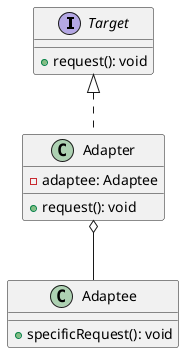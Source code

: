 @startuml
interface Target {
    + request(): void
}

class Adapter {
    - adaptee: Adaptee
    + request(): void
}

class Adaptee {
    + specificRequest(): void
}

Target <|.. Adapter
Adapter o-- Adaptee
@enduml
